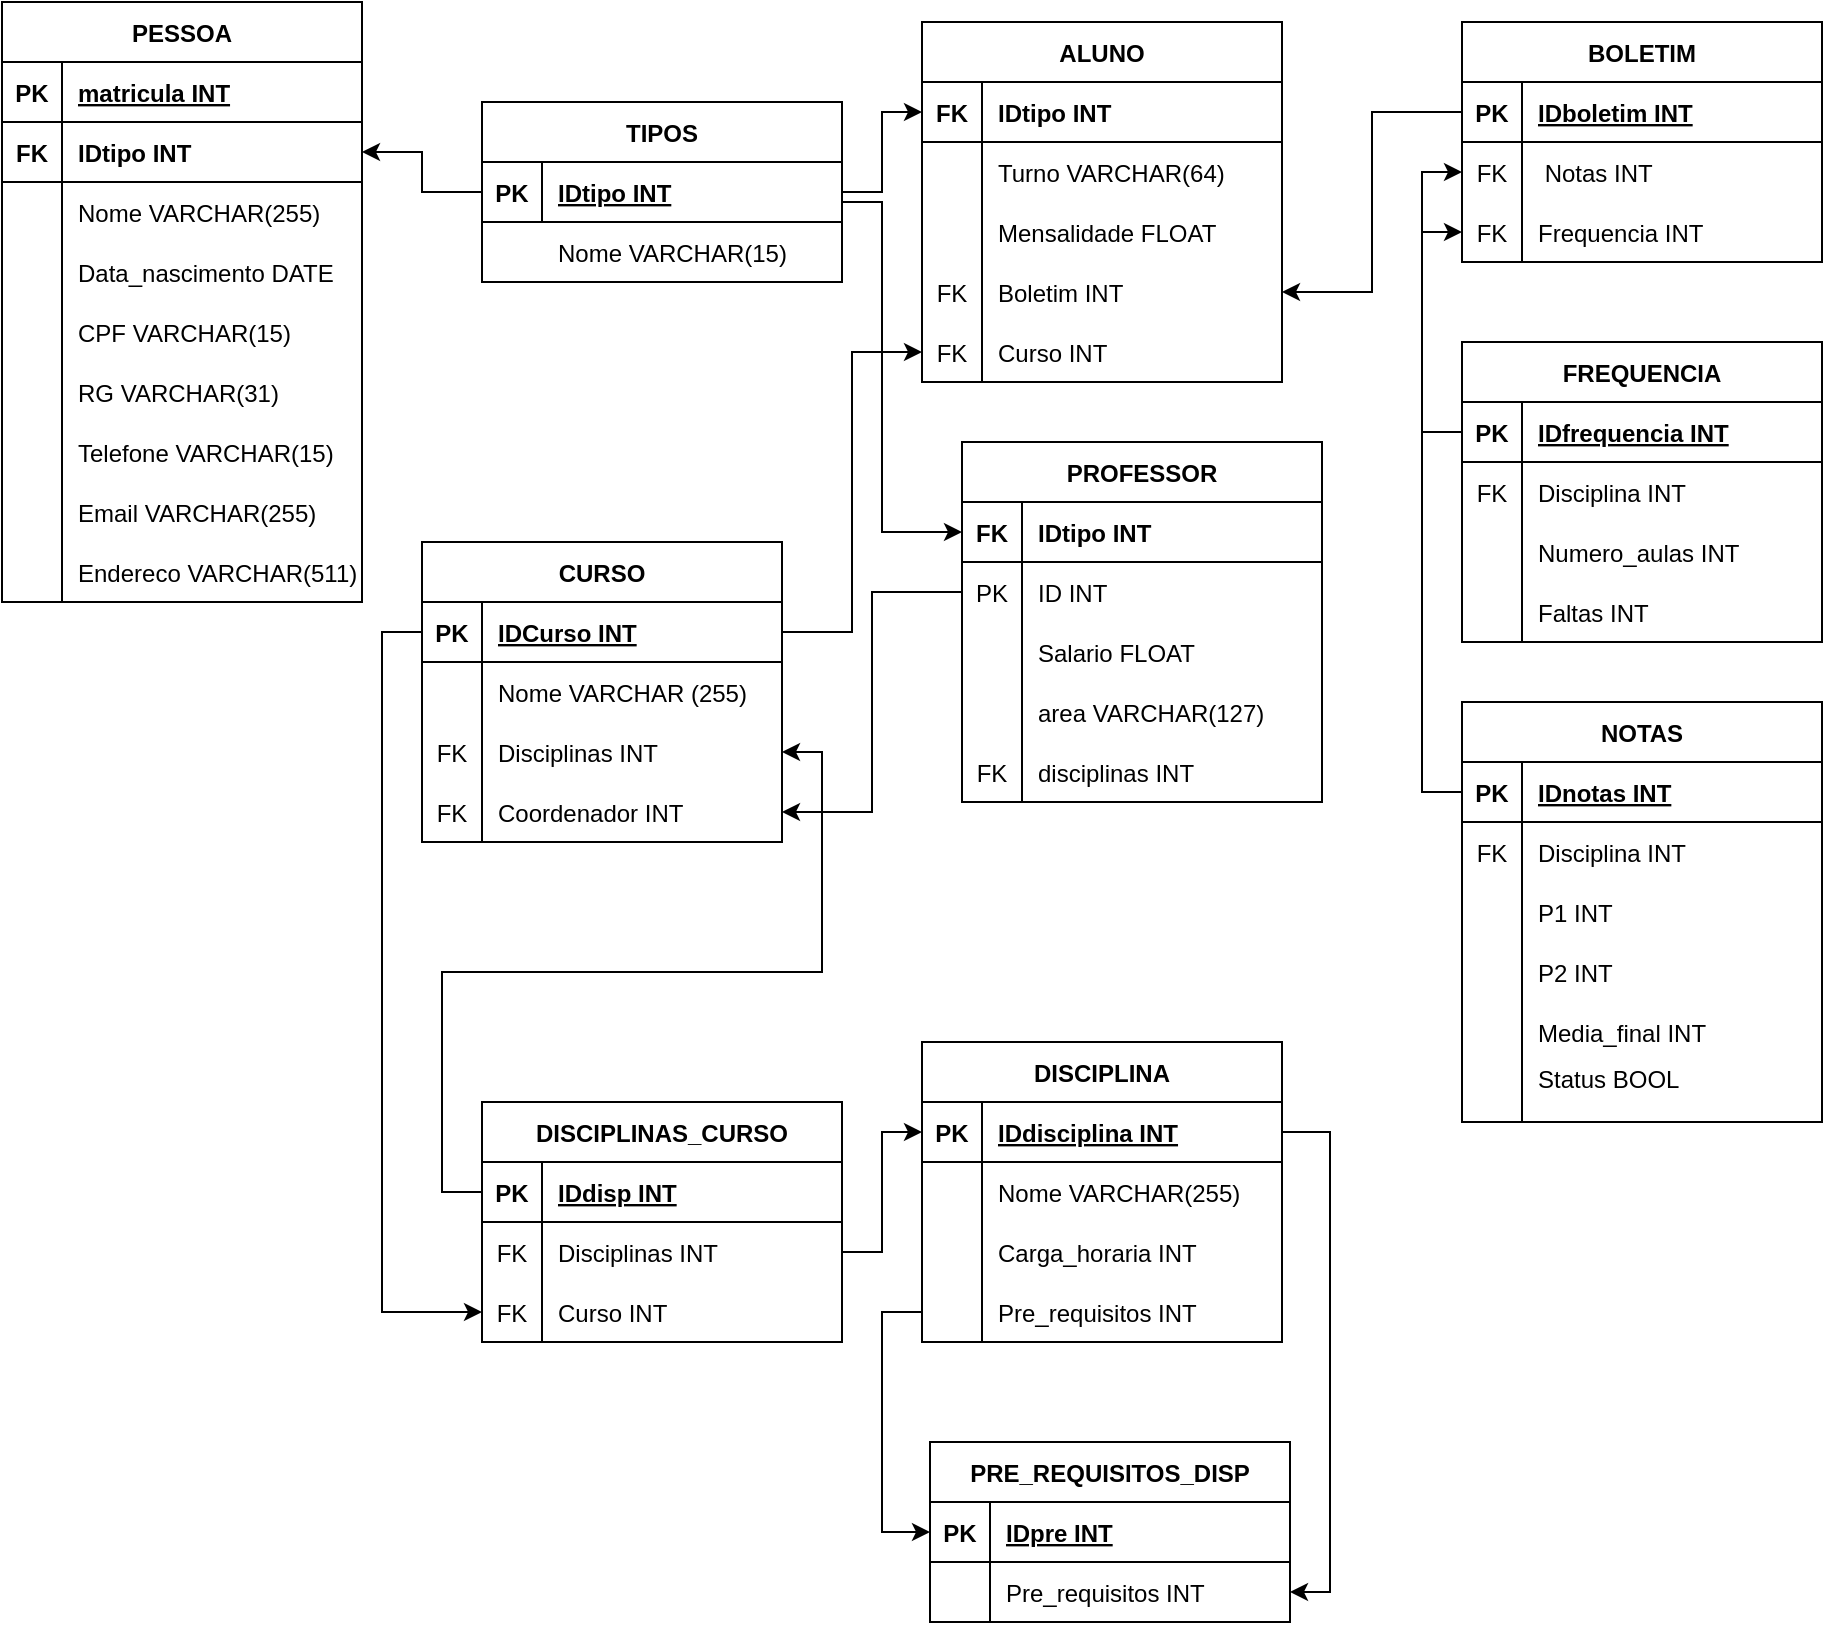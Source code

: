 <mxfile version="20.6.0" type="github">
  <diagram id="mybEqOBmIchwgZUNAugR" name="Página-1">
    <mxGraphModel dx="1535" dy="433" grid="1" gridSize="10" guides="1" tooltips="1" connect="1" arrows="1" fold="1" page="1" pageScale="1" pageWidth="827" pageHeight="1169" math="0" shadow="0">
      <root>
        <mxCell id="0" />
        <mxCell id="1" parent="0" />
        <mxCell id="YtqnZ-8vFM9-7Ct_IjAb-1" value="PESSOA" style="shape=table;startSize=30;container=1;collapsible=1;childLayout=tableLayout;fixedRows=1;rowLines=0;fontStyle=1;align=center;resizeLast=1;" parent="1" vertex="1">
          <mxGeometry x="-50" y="40" width="180" height="300" as="geometry" />
        </mxCell>
        <mxCell id="YtqnZ-8vFM9-7Ct_IjAb-2" value="" style="shape=tableRow;horizontal=0;startSize=0;swimlaneHead=0;swimlaneBody=0;fillColor=none;collapsible=0;dropTarget=0;points=[[0,0.5],[1,0.5]];portConstraint=eastwest;top=0;left=0;right=0;bottom=1;" parent="YtqnZ-8vFM9-7Ct_IjAb-1" vertex="1">
          <mxGeometry y="30" width="180" height="30" as="geometry" />
        </mxCell>
        <mxCell id="YtqnZ-8vFM9-7Ct_IjAb-3" value="PK" style="shape=partialRectangle;connectable=0;fillColor=none;top=0;left=0;bottom=0;right=0;fontStyle=1;overflow=hidden;" parent="YtqnZ-8vFM9-7Ct_IjAb-2" vertex="1">
          <mxGeometry width="30" height="30" as="geometry">
            <mxRectangle width="30" height="30" as="alternateBounds" />
          </mxGeometry>
        </mxCell>
        <mxCell id="YtqnZ-8vFM9-7Ct_IjAb-4" value="matricula INT" style="shape=partialRectangle;connectable=0;fillColor=none;top=0;left=0;bottom=0;right=0;align=left;spacingLeft=6;fontStyle=5;overflow=hidden;" parent="YtqnZ-8vFM9-7Ct_IjAb-2" vertex="1">
          <mxGeometry x="30" width="150" height="30" as="geometry">
            <mxRectangle width="150" height="30" as="alternateBounds" />
          </mxGeometry>
        </mxCell>
        <mxCell id="YtqnZ-8vFM9-7Ct_IjAb-51" value="" style="shape=tableRow;horizontal=0;startSize=0;swimlaneHead=0;swimlaneBody=0;fillColor=none;collapsible=0;dropTarget=0;points=[[0,0.5],[1,0.5]];portConstraint=eastwest;top=0;left=0;right=0;bottom=1;" parent="YtqnZ-8vFM9-7Ct_IjAb-1" vertex="1">
          <mxGeometry y="60" width="180" height="30" as="geometry" />
        </mxCell>
        <mxCell id="YtqnZ-8vFM9-7Ct_IjAb-52" value="FK" style="shape=partialRectangle;connectable=0;fillColor=none;top=0;left=0;bottom=0;right=0;fontStyle=1;overflow=hidden;" parent="YtqnZ-8vFM9-7Ct_IjAb-51" vertex="1">
          <mxGeometry width="30" height="30" as="geometry">
            <mxRectangle width="30" height="30" as="alternateBounds" />
          </mxGeometry>
        </mxCell>
        <mxCell id="YtqnZ-8vFM9-7Ct_IjAb-53" value="IDtipo INT" style="shape=partialRectangle;connectable=0;fillColor=none;top=0;left=0;bottom=0;right=0;align=left;spacingLeft=6;fontStyle=1;overflow=hidden;" parent="YtqnZ-8vFM9-7Ct_IjAb-51" vertex="1">
          <mxGeometry x="30" width="150" height="30" as="geometry">
            <mxRectangle width="150" height="30" as="alternateBounds" />
          </mxGeometry>
        </mxCell>
        <mxCell id="YtqnZ-8vFM9-7Ct_IjAb-5" value="" style="shape=tableRow;horizontal=0;startSize=0;swimlaneHead=0;swimlaneBody=0;fillColor=none;collapsible=0;dropTarget=0;points=[[0,0.5],[1,0.5]];portConstraint=eastwest;top=0;left=0;right=0;bottom=0;" parent="YtqnZ-8vFM9-7Ct_IjAb-1" vertex="1">
          <mxGeometry y="90" width="180" height="30" as="geometry" />
        </mxCell>
        <mxCell id="YtqnZ-8vFM9-7Ct_IjAb-6" value="" style="shape=partialRectangle;connectable=0;fillColor=none;top=0;left=0;bottom=0;right=0;editable=1;overflow=hidden;" parent="YtqnZ-8vFM9-7Ct_IjAb-5" vertex="1">
          <mxGeometry width="30" height="30" as="geometry">
            <mxRectangle width="30" height="30" as="alternateBounds" />
          </mxGeometry>
        </mxCell>
        <mxCell id="YtqnZ-8vFM9-7Ct_IjAb-7" value="Nome VARCHAR(255)" style="shape=partialRectangle;connectable=0;fillColor=none;top=0;left=0;bottom=0;right=0;align=left;spacingLeft=6;overflow=hidden;" parent="YtqnZ-8vFM9-7Ct_IjAb-5" vertex="1">
          <mxGeometry x="30" width="150" height="30" as="geometry">
            <mxRectangle width="150" height="30" as="alternateBounds" />
          </mxGeometry>
        </mxCell>
        <mxCell id="YtqnZ-8vFM9-7Ct_IjAb-8" value="" style="shape=tableRow;horizontal=0;startSize=0;swimlaneHead=0;swimlaneBody=0;fillColor=none;collapsible=0;dropTarget=0;points=[[0,0.5],[1,0.5]];portConstraint=eastwest;top=0;left=0;right=0;bottom=0;" parent="YtqnZ-8vFM9-7Ct_IjAb-1" vertex="1">
          <mxGeometry y="120" width="180" height="30" as="geometry" />
        </mxCell>
        <mxCell id="YtqnZ-8vFM9-7Ct_IjAb-9" value="" style="shape=partialRectangle;connectable=0;fillColor=none;top=0;left=0;bottom=0;right=0;editable=1;overflow=hidden;" parent="YtqnZ-8vFM9-7Ct_IjAb-8" vertex="1">
          <mxGeometry width="30" height="30" as="geometry">
            <mxRectangle width="30" height="30" as="alternateBounds" />
          </mxGeometry>
        </mxCell>
        <mxCell id="YtqnZ-8vFM9-7Ct_IjAb-10" value="Data_nascimento DATE" style="shape=partialRectangle;connectable=0;fillColor=none;top=0;left=0;bottom=0;right=0;align=left;spacingLeft=6;overflow=hidden;" parent="YtqnZ-8vFM9-7Ct_IjAb-8" vertex="1">
          <mxGeometry x="30" width="150" height="30" as="geometry">
            <mxRectangle width="150" height="30" as="alternateBounds" />
          </mxGeometry>
        </mxCell>
        <mxCell id="YtqnZ-8vFM9-7Ct_IjAb-11" value="" style="shape=tableRow;horizontal=0;startSize=0;swimlaneHead=0;swimlaneBody=0;fillColor=none;collapsible=0;dropTarget=0;points=[[0,0.5],[1,0.5]];portConstraint=eastwest;top=0;left=0;right=0;bottom=0;" parent="YtqnZ-8vFM9-7Ct_IjAb-1" vertex="1">
          <mxGeometry y="150" width="180" height="30" as="geometry" />
        </mxCell>
        <mxCell id="YtqnZ-8vFM9-7Ct_IjAb-12" value="" style="shape=partialRectangle;connectable=0;fillColor=none;top=0;left=0;bottom=0;right=0;editable=1;overflow=hidden;" parent="YtqnZ-8vFM9-7Ct_IjAb-11" vertex="1">
          <mxGeometry width="30" height="30" as="geometry">
            <mxRectangle width="30" height="30" as="alternateBounds" />
          </mxGeometry>
        </mxCell>
        <mxCell id="YtqnZ-8vFM9-7Ct_IjAb-13" value="CPF VARCHAR(15)" style="shape=partialRectangle;connectable=0;fillColor=none;top=0;left=0;bottom=0;right=0;align=left;spacingLeft=6;overflow=hidden;" parent="YtqnZ-8vFM9-7Ct_IjAb-11" vertex="1">
          <mxGeometry x="30" width="150" height="30" as="geometry">
            <mxRectangle width="150" height="30" as="alternateBounds" />
          </mxGeometry>
        </mxCell>
        <mxCell id="YtqnZ-8vFM9-7Ct_IjAb-14" value="" style="shape=tableRow;horizontal=0;startSize=0;swimlaneHead=0;swimlaneBody=0;fillColor=none;collapsible=0;dropTarget=0;points=[[0,0.5],[1,0.5]];portConstraint=eastwest;top=0;left=0;right=0;bottom=0;" parent="YtqnZ-8vFM9-7Ct_IjAb-1" vertex="1">
          <mxGeometry y="180" width="180" height="30" as="geometry" />
        </mxCell>
        <mxCell id="YtqnZ-8vFM9-7Ct_IjAb-15" value="" style="shape=partialRectangle;connectable=0;fillColor=none;top=0;left=0;bottom=0;right=0;editable=1;overflow=hidden;" parent="YtqnZ-8vFM9-7Ct_IjAb-14" vertex="1">
          <mxGeometry width="30" height="30" as="geometry">
            <mxRectangle width="30" height="30" as="alternateBounds" />
          </mxGeometry>
        </mxCell>
        <mxCell id="YtqnZ-8vFM9-7Ct_IjAb-16" value="RG VARCHAR(31)" style="shape=partialRectangle;connectable=0;fillColor=none;top=0;left=0;bottom=0;right=0;align=left;spacingLeft=6;overflow=hidden;" parent="YtqnZ-8vFM9-7Ct_IjAb-14" vertex="1">
          <mxGeometry x="30" width="150" height="30" as="geometry">
            <mxRectangle width="150" height="30" as="alternateBounds" />
          </mxGeometry>
        </mxCell>
        <mxCell id="YtqnZ-8vFM9-7Ct_IjAb-17" value="" style="shape=tableRow;horizontal=0;startSize=0;swimlaneHead=0;swimlaneBody=0;fillColor=none;collapsible=0;dropTarget=0;points=[[0,0.5],[1,0.5]];portConstraint=eastwest;top=0;left=0;right=0;bottom=0;" parent="YtqnZ-8vFM9-7Ct_IjAb-1" vertex="1">
          <mxGeometry y="210" width="180" height="30" as="geometry" />
        </mxCell>
        <mxCell id="YtqnZ-8vFM9-7Ct_IjAb-18" value="" style="shape=partialRectangle;connectable=0;fillColor=none;top=0;left=0;bottom=0;right=0;editable=1;overflow=hidden;" parent="YtqnZ-8vFM9-7Ct_IjAb-17" vertex="1">
          <mxGeometry width="30" height="30" as="geometry">
            <mxRectangle width="30" height="30" as="alternateBounds" />
          </mxGeometry>
        </mxCell>
        <mxCell id="YtqnZ-8vFM9-7Ct_IjAb-19" value="Telefone VARCHAR(15)" style="shape=partialRectangle;connectable=0;fillColor=none;top=0;left=0;bottom=0;right=0;align=left;spacingLeft=6;overflow=hidden;" parent="YtqnZ-8vFM9-7Ct_IjAb-17" vertex="1">
          <mxGeometry x="30" width="150" height="30" as="geometry">
            <mxRectangle width="150" height="30" as="alternateBounds" />
          </mxGeometry>
        </mxCell>
        <mxCell id="ptBmaQafb3YnIxaazwM1-128" value="" style="shape=tableRow;horizontal=0;startSize=0;swimlaneHead=0;swimlaneBody=0;fillColor=none;collapsible=0;dropTarget=0;points=[[0,0.5],[1,0.5]];portConstraint=eastwest;top=0;left=0;right=0;bottom=0;" vertex="1" parent="YtqnZ-8vFM9-7Ct_IjAb-1">
          <mxGeometry y="240" width="180" height="30" as="geometry" />
        </mxCell>
        <mxCell id="ptBmaQafb3YnIxaazwM1-129" value="" style="shape=partialRectangle;connectable=0;fillColor=none;top=0;left=0;bottom=0;right=0;editable=1;overflow=hidden;" vertex="1" parent="ptBmaQafb3YnIxaazwM1-128">
          <mxGeometry width="30" height="30" as="geometry">
            <mxRectangle width="30" height="30" as="alternateBounds" />
          </mxGeometry>
        </mxCell>
        <mxCell id="ptBmaQafb3YnIxaazwM1-130" value="Email VARCHAR(255)" style="shape=partialRectangle;connectable=0;fillColor=none;top=0;left=0;bottom=0;right=0;align=left;spacingLeft=6;overflow=hidden;" vertex="1" parent="ptBmaQafb3YnIxaazwM1-128">
          <mxGeometry x="30" width="150" height="30" as="geometry">
            <mxRectangle width="150" height="30" as="alternateBounds" />
          </mxGeometry>
        </mxCell>
        <mxCell id="YtqnZ-8vFM9-7Ct_IjAb-20" value="" style="shape=tableRow;horizontal=0;startSize=0;swimlaneHead=0;swimlaneBody=0;fillColor=none;collapsible=0;dropTarget=0;points=[[0,0.5],[1,0.5]];portConstraint=eastwest;top=0;left=0;right=0;bottom=0;" parent="YtqnZ-8vFM9-7Ct_IjAb-1" vertex="1">
          <mxGeometry y="270" width="180" height="30" as="geometry" />
        </mxCell>
        <mxCell id="YtqnZ-8vFM9-7Ct_IjAb-21" value="" style="shape=partialRectangle;connectable=0;fillColor=none;top=0;left=0;bottom=0;right=0;editable=1;overflow=hidden;" parent="YtqnZ-8vFM9-7Ct_IjAb-20" vertex="1">
          <mxGeometry width="30" height="30" as="geometry">
            <mxRectangle width="30" height="30" as="alternateBounds" />
          </mxGeometry>
        </mxCell>
        <mxCell id="YtqnZ-8vFM9-7Ct_IjAb-22" value="Endereco VARCHAR(511)" style="shape=partialRectangle;connectable=0;fillColor=none;top=0;left=0;bottom=0;right=0;align=left;spacingLeft=6;overflow=hidden;" parent="YtqnZ-8vFM9-7Ct_IjAb-20" vertex="1">
          <mxGeometry x="30" width="150" height="30" as="geometry">
            <mxRectangle width="150" height="30" as="alternateBounds" />
          </mxGeometry>
        </mxCell>
        <mxCell id="YtqnZ-8vFM9-7Ct_IjAb-38" value="ALUNO" style="shape=table;startSize=30;container=1;collapsible=1;childLayout=tableLayout;fixedRows=1;rowLines=0;fontStyle=1;align=center;resizeLast=1;" parent="1" vertex="1">
          <mxGeometry x="410" y="50" width="180" height="180" as="geometry" />
        </mxCell>
        <mxCell id="YtqnZ-8vFM9-7Ct_IjAb-39" value="" style="shape=tableRow;horizontal=0;startSize=0;swimlaneHead=0;swimlaneBody=0;fillColor=none;collapsible=0;dropTarget=0;points=[[0,0.5],[1,0.5]];portConstraint=eastwest;top=0;left=0;right=0;bottom=1;" parent="YtqnZ-8vFM9-7Ct_IjAb-38" vertex="1">
          <mxGeometry y="30" width="180" height="30" as="geometry" />
        </mxCell>
        <mxCell id="YtqnZ-8vFM9-7Ct_IjAb-40" value="FK" style="shape=partialRectangle;connectable=0;fillColor=none;top=0;left=0;bottom=0;right=0;fontStyle=1;overflow=hidden;" parent="YtqnZ-8vFM9-7Ct_IjAb-39" vertex="1">
          <mxGeometry width="30" height="30" as="geometry">
            <mxRectangle width="30" height="30" as="alternateBounds" />
          </mxGeometry>
        </mxCell>
        <mxCell id="YtqnZ-8vFM9-7Ct_IjAb-41" value="IDtipo INT" style="shape=partialRectangle;connectable=0;fillColor=none;top=0;left=0;bottom=0;right=0;align=left;spacingLeft=6;fontStyle=1;overflow=hidden;" parent="YtqnZ-8vFM9-7Ct_IjAb-39" vertex="1">
          <mxGeometry x="30" width="150" height="30" as="geometry">
            <mxRectangle width="150" height="30" as="alternateBounds" />
          </mxGeometry>
        </mxCell>
        <mxCell id="YtqnZ-8vFM9-7Ct_IjAb-42" value="" style="shape=tableRow;horizontal=0;startSize=0;swimlaneHead=0;swimlaneBody=0;fillColor=none;collapsible=0;dropTarget=0;points=[[0,0.5],[1,0.5]];portConstraint=eastwest;top=0;left=0;right=0;bottom=0;" parent="YtqnZ-8vFM9-7Ct_IjAb-38" vertex="1">
          <mxGeometry y="60" width="180" height="30" as="geometry" />
        </mxCell>
        <mxCell id="YtqnZ-8vFM9-7Ct_IjAb-43" value="" style="shape=partialRectangle;connectable=0;fillColor=none;top=0;left=0;bottom=0;right=0;editable=1;overflow=hidden;" parent="YtqnZ-8vFM9-7Ct_IjAb-42" vertex="1">
          <mxGeometry width="30" height="30" as="geometry">
            <mxRectangle width="30" height="30" as="alternateBounds" />
          </mxGeometry>
        </mxCell>
        <mxCell id="YtqnZ-8vFM9-7Ct_IjAb-44" value="Turno VARCHAR(64)" style="shape=partialRectangle;connectable=0;fillColor=none;top=0;left=0;bottom=0;right=0;align=left;spacingLeft=6;overflow=hidden;" parent="YtqnZ-8vFM9-7Ct_IjAb-42" vertex="1">
          <mxGeometry x="30" width="150" height="30" as="geometry">
            <mxRectangle width="150" height="30" as="alternateBounds" />
          </mxGeometry>
        </mxCell>
        <mxCell id="YtqnZ-8vFM9-7Ct_IjAb-45" value="" style="shape=tableRow;horizontal=0;startSize=0;swimlaneHead=0;swimlaneBody=0;fillColor=none;collapsible=0;dropTarget=0;points=[[0,0.5],[1,0.5]];portConstraint=eastwest;top=0;left=0;right=0;bottom=0;" parent="YtqnZ-8vFM9-7Ct_IjAb-38" vertex="1">
          <mxGeometry y="90" width="180" height="30" as="geometry" />
        </mxCell>
        <mxCell id="YtqnZ-8vFM9-7Ct_IjAb-46" value="" style="shape=partialRectangle;connectable=0;fillColor=none;top=0;left=0;bottom=0;right=0;editable=1;overflow=hidden;" parent="YtqnZ-8vFM9-7Ct_IjAb-45" vertex="1">
          <mxGeometry width="30" height="30" as="geometry">
            <mxRectangle width="30" height="30" as="alternateBounds" />
          </mxGeometry>
        </mxCell>
        <mxCell id="YtqnZ-8vFM9-7Ct_IjAb-47" value="Mensalidade FLOAT" style="shape=partialRectangle;connectable=0;fillColor=none;top=0;left=0;bottom=0;right=0;align=left;spacingLeft=6;overflow=hidden;" parent="YtqnZ-8vFM9-7Ct_IjAb-45" vertex="1">
          <mxGeometry x="30" width="150" height="30" as="geometry">
            <mxRectangle width="150" height="30" as="alternateBounds" />
          </mxGeometry>
        </mxCell>
        <mxCell id="YtqnZ-8vFM9-7Ct_IjAb-64" value="" style="shape=tableRow;horizontal=0;startSize=0;swimlaneHead=0;swimlaneBody=0;fillColor=none;collapsible=0;dropTarget=0;points=[[0,0.5],[1,0.5]];portConstraint=eastwest;top=0;left=0;right=0;bottom=0;" parent="YtqnZ-8vFM9-7Ct_IjAb-38" vertex="1">
          <mxGeometry y="120" width="180" height="30" as="geometry" />
        </mxCell>
        <mxCell id="YtqnZ-8vFM9-7Ct_IjAb-65" value="FK" style="shape=partialRectangle;connectable=0;fillColor=none;top=0;left=0;bottom=0;right=0;editable=1;overflow=hidden;" parent="YtqnZ-8vFM9-7Ct_IjAb-64" vertex="1">
          <mxGeometry width="30" height="30" as="geometry">
            <mxRectangle width="30" height="30" as="alternateBounds" />
          </mxGeometry>
        </mxCell>
        <mxCell id="YtqnZ-8vFM9-7Ct_IjAb-66" value="Boletim INT" style="shape=partialRectangle;connectable=0;fillColor=none;top=0;left=0;bottom=0;right=0;align=left;spacingLeft=6;overflow=hidden;" parent="YtqnZ-8vFM9-7Ct_IjAb-64" vertex="1">
          <mxGeometry x="30" width="150" height="30" as="geometry">
            <mxRectangle width="150" height="30" as="alternateBounds" />
          </mxGeometry>
        </mxCell>
        <mxCell id="ptBmaQafb3YnIxaazwM1-57" value="" style="shape=tableRow;horizontal=0;startSize=0;swimlaneHead=0;swimlaneBody=0;fillColor=none;collapsible=0;dropTarget=0;points=[[0,0.5],[1,0.5]];portConstraint=eastwest;top=0;left=0;right=0;bottom=0;" vertex="1" parent="YtqnZ-8vFM9-7Ct_IjAb-38">
          <mxGeometry y="150" width="180" height="30" as="geometry" />
        </mxCell>
        <mxCell id="ptBmaQafb3YnIxaazwM1-58" value="FK" style="shape=partialRectangle;connectable=0;fillColor=none;top=0;left=0;bottom=0;right=0;editable=1;overflow=hidden;" vertex="1" parent="ptBmaQafb3YnIxaazwM1-57">
          <mxGeometry width="30" height="30" as="geometry">
            <mxRectangle width="30" height="30" as="alternateBounds" />
          </mxGeometry>
        </mxCell>
        <mxCell id="ptBmaQafb3YnIxaazwM1-59" value="Curso INT" style="shape=partialRectangle;connectable=0;fillColor=none;top=0;left=0;bottom=0;right=0;align=left;spacingLeft=6;overflow=hidden;" vertex="1" parent="ptBmaQafb3YnIxaazwM1-57">
          <mxGeometry x="30" width="150" height="30" as="geometry">
            <mxRectangle width="150" height="30" as="alternateBounds" />
          </mxGeometry>
        </mxCell>
        <mxCell id="YtqnZ-8vFM9-7Ct_IjAb-54" value="PROFESSOR" style="shape=table;startSize=30;container=1;collapsible=1;childLayout=tableLayout;fixedRows=1;rowLines=0;fontStyle=1;align=center;resizeLast=1;" parent="1" vertex="1">
          <mxGeometry x="430" y="260" width="180" height="180" as="geometry" />
        </mxCell>
        <mxCell id="YtqnZ-8vFM9-7Ct_IjAb-55" value="" style="shape=tableRow;horizontal=0;startSize=0;swimlaneHead=0;swimlaneBody=0;fillColor=none;collapsible=0;dropTarget=0;points=[[0,0.5],[1,0.5]];portConstraint=eastwest;top=0;left=0;right=0;bottom=1;" parent="YtqnZ-8vFM9-7Ct_IjAb-54" vertex="1">
          <mxGeometry y="30" width="180" height="30" as="geometry" />
        </mxCell>
        <mxCell id="YtqnZ-8vFM9-7Ct_IjAb-56" value="FK" style="shape=partialRectangle;connectable=0;fillColor=none;top=0;left=0;bottom=0;right=0;fontStyle=1;overflow=hidden;" parent="YtqnZ-8vFM9-7Ct_IjAb-55" vertex="1">
          <mxGeometry width="30" height="30" as="geometry">
            <mxRectangle width="30" height="30" as="alternateBounds" />
          </mxGeometry>
        </mxCell>
        <mxCell id="YtqnZ-8vFM9-7Ct_IjAb-57" value="IDtipo INT" style="shape=partialRectangle;connectable=0;fillColor=none;top=0;left=0;bottom=0;right=0;align=left;spacingLeft=6;fontStyle=1;overflow=hidden;" parent="YtqnZ-8vFM9-7Ct_IjAb-55" vertex="1">
          <mxGeometry x="30" width="150" height="30" as="geometry">
            <mxRectangle width="150" height="30" as="alternateBounds" />
          </mxGeometry>
        </mxCell>
        <mxCell id="YtqnZ-8vFM9-7Ct_IjAb-58" value="" style="shape=tableRow;horizontal=0;startSize=0;swimlaneHead=0;swimlaneBody=0;fillColor=none;collapsible=0;dropTarget=0;points=[[0,0.5],[1,0.5]];portConstraint=eastwest;top=0;left=0;right=0;bottom=0;" parent="YtqnZ-8vFM9-7Ct_IjAb-54" vertex="1">
          <mxGeometry y="60" width="180" height="30" as="geometry" />
        </mxCell>
        <mxCell id="YtqnZ-8vFM9-7Ct_IjAb-59" value="PK" style="shape=partialRectangle;connectable=0;fillColor=none;top=0;left=0;bottom=0;right=0;editable=1;overflow=hidden;" parent="YtqnZ-8vFM9-7Ct_IjAb-58" vertex="1">
          <mxGeometry width="30" height="30" as="geometry">
            <mxRectangle width="30" height="30" as="alternateBounds" />
          </mxGeometry>
        </mxCell>
        <mxCell id="YtqnZ-8vFM9-7Ct_IjAb-60" value="ID INT" style="shape=partialRectangle;connectable=0;fillColor=none;top=0;left=0;bottom=0;right=0;align=left;spacingLeft=6;overflow=hidden;" parent="YtqnZ-8vFM9-7Ct_IjAb-58" vertex="1">
          <mxGeometry x="30" width="150" height="30" as="geometry">
            <mxRectangle width="150" height="30" as="alternateBounds" />
          </mxGeometry>
        </mxCell>
        <mxCell id="YtqnZ-8vFM9-7Ct_IjAb-61" value="" style="shape=tableRow;horizontal=0;startSize=0;swimlaneHead=0;swimlaneBody=0;fillColor=none;collapsible=0;dropTarget=0;points=[[0,0.5],[1,0.5]];portConstraint=eastwest;top=0;left=0;right=0;bottom=0;" parent="YtqnZ-8vFM9-7Ct_IjAb-54" vertex="1">
          <mxGeometry y="90" width="180" height="30" as="geometry" />
        </mxCell>
        <mxCell id="YtqnZ-8vFM9-7Ct_IjAb-62" value="" style="shape=partialRectangle;connectable=0;fillColor=none;top=0;left=0;bottom=0;right=0;editable=1;overflow=hidden;" parent="YtqnZ-8vFM9-7Ct_IjAb-61" vertex="1">
          <mxGeometry width="30" height="30" as="geometry">
            <mxRectangle width="30" height="30" as="alternateBounds" />
          </mxGeometry>
        </mxCell>
        <mxCell id="YtqnZ-8vFM9-7Ct_IjAb-63" value="Salario FLOAT" style="shape=partialRectangle;connectable=0;fillColor=none;top=0;left=0;bottom=0;right=0;align=left;spacingLeft=6;overflow=hidden;" parent="YtqnZ-8vFM9-7Ct_IjAb-61" vertex="1">
          <mxGeometry x="30" width="150" height="30" as="geometry">
            <mxRectangle width="150" height="30" as="alternateBounds" />
          </mxGeometry>
        </mxCell>
        <mxCell id="ptBmaQafb3YnIxaazwM1-1" value="" style="shape=tableRow;horizontal=0;startSize=0;swimlaneHead=0;swimlaneBody=0;fillColor=none;collapsible=0;dropTarget=0;points=[[0,0.5],[1,0.5]];portConstraint=eastwest;top=0;left=0;right=0;bottom=0;" vertex="1" parent="YtqnZ-8vFM9-7Ct_IjAb-54">
          <mxGeometry y="120" width="180" height="30" as="geometry" />
        </mxCell>
        <mxCell id="ptBmaQafb3YnIxaazwM1-2" value="" style="shape=partialRectangle;connectable=0;fillColor=none;top=0;left=0;bottom=0;right=0;editable=1;overflow=hidden;" vertex="1" parent="ptBmaQafb3YnIxaazwM1-1">
          <mxGeometry width="30" height="30" as="geometry">
            <mxRectangle width="30" height="30" as="alternateBounds" />
          </mxGeometry>
        </mxCell>
        <mxCell id="ptBmaQafb3YnIxaazwM1-3" value="area VARCHAR(127)" style="shape=partialRectangle;connectable=0;fillColor=none;top=0;left=0;bottom=0;right=0;align=left;spacingLeft=6;overflow=hidden;" vertex="1" parent="ptBmaQafb3YnIxaazwM1-1">
          <mxGeometry x="30" width="150" height="30" as="geometry">
            <mxRectangle width="150" height="30" as="alternateBounds" />
          </mxGeometry>
        </mxCell>
        <mxCell id="ptBmaQafb3YnIxaazwM1-4" value="" style="shape=tableRow;horizontal=0;startSize=0;swimlaneHead=0;swimlaneBody=0;fillColor=none;collapsible=0;dropTarget=0;points=[[0,0.5],[1,0.5]];portConstraint=eastwest;top=0;left=0;right=0;bottom=0;" vertex="1" parent="YtqnZ-8vFM9-7Ct_IjAb-54">
          <mxGeometry y="150" width="180" height="30" as="geometry" />
        </mxCell>
        <mxCell id="ptBmaQafb3YnIxaazwM1-5" value="FK" style="shape=partialRectangle;connectable=0;fillColor=none;top=0;left=0;bottom=0;right=0;editable=1;overflow=hidden;" vertex="1" parent="ptBmaQafb3YnIxaazwM1-4">
          <mxGeometry width="30" height="30" as="geometry">
            <mxRectangle width="30" height="30" as="alternateBounds" />
          </mxGeometry>
        </mxCell>
        <mxCell id="ptBmaQafb3YnIxaazwM1-6" value="disciplinas INT" style="shape=partialRectangle;connectable=0;fillColor=none;top=0;left=0;bottom=0;right=0;align=left;spacingLeft=6;overflow=hidden;" vertex="1" parent="ptBmaQafb3YnIxaazwM1-4">
          <mxGeometry x="30" width="150" height="30" as="geometry">
            <mxRectangle width="150" height="30" as="alternateBounds" />
          </mxGeometry>
        </mxCell>
        <mxCell id="ptBmaQafb3YnIxaazwM1-20" style="edgeStyle=orthogonalEdgeStyle;rounded=0;orthogonalLoop=1;jettySize=auto;html=1;entryX=1;entryY=0.5;entryDx=0;entryDy=0;exitX=0;exitY=0.5;exitDx=0;exitDy=0;" edge="1" parent="1" source="ptBmaQafb3YnIxaazwM1-8" target="YtqnZ-8vFM9-7Ct_IjAb-64">
          <mxGeometry relative="1" as="geometry" />
        </mxCell>
        <mxCell id="ptBmaQafb3YnIxaazwM1-7" value="BOLETIM" style="shape=table;startSize=30;container=1;collapsible=1;childLayout=tableLayout;fixedRows=1;rowLines=0;fontStyle=1;align=center;resizeLast=1;" vertex="1" parent="1">
          <mxGeometry x="680" y="50" width="180" height="120" as="geometry" />
        </mxCell>
        <mxCell id="ptBmaQafb3YnIxaazwM1-8" value="" style="shape=tableRow;horizontal=0;startSize=0;swimlaneHead=0;swimlaneBody=0;fillColor=none;collapsible=0;dropTarget=0;points=[[0,0.5],[1,0.5]];portConstraint=eastwest;top=0;left=0;right=0;bottom=1;" vertex="1" parent="ptBmaQafb3YnIxaazwM1-7">
          <mxGeometry y="30" width="180" height="30" as="geometry" />
        </mxCell>
        <mxCell id="ptBmaQafb3YnIxaazwM1-9" value="PK" style="shape=partialRectangle;connectable=0;fillColor=none;top=0;left=0;bottom=0;right=0;fontStyle=1;overflow=hidden;" vertex="1" parent="ptBmaQafb3YnIxaazwM1-8">
          <mxGeometry width="30" height="30" as="geometry">
            <mxRectangle width="30" height="30" as="alternateBounds" />
          </mxGeometry>
        </mxCell>
        <mxCell id="ptBmaQafb3YnIxaazwM1-10" value="IDboletim INT" style="shape=partialRectangle;connectable=0;fillColor=none;top=0;left=0;bottom=0;right=0;align=left;spacingLeft=6;fontStyle=5;overflow=hidden;" vertex="1" parent="ptBmaQafb3YnIxaazwM1-8">
          <mxGeometry x="30" width="150" height="30" as="geometry">
            <mxRectangle width="150" height="30" as="alternateBounds" />
          </mxGeometry>
        </mxCell>
        <mxCell id="ptBmaQafb3YnIxaazwM1-11" value="" style="shape=tableRow;horizontal=0;startSize=0;swimlaneHead=0;swimlaneBody=0;fillColor=none;collapsible=0;dropTarget=0;points=[[0,0.5],[1,0.5]];portConstraint=eastwest;top=0;left=0;right=0;bottom=0;" vertex="1" parent="ptBmaQafb3YnIxaazwM1-7">
          <mxGeometry y="60" width="180" height="30" as="geometry" />
        </mxCell>
        <mxCell id="ptBmaQafb3YnIxaazwM1-12" value="FK" style="shape=partialRectangle;connectable=0;fillColor=none;top=0;left=0;bottom=0;right=0;editable=1;overflow=hidden;" vertex="1" parent="ptBmaQafb3YnIxaazwM1-11">
          <mxGeometry width="30" height="30" as="geometry">
            <mxRectangle width="30" height="30" as="alternateBounds" />
          </mxGeometry>
        </mxCell>
        <mxCell id="ptBmaQafb3YnIxaazwM1-13" value=" Notas INT" style="shape=partialRectangle;connectable=0;fillColor=none;top=0;left=0;bottom=0;right=0;align=left;spacingLeft=6;overflow=hidden;" vertex="1" parent="ptBmaQafb3YnIxaazwM1-11">
          <mxGeometry x="30" width="150" height="30" as="geometry">
            <mxRectangle width="150" height="30" as="alternateBounds" />
          </mxGeometry>
        </mxCell>
        <mxCell id="ptBmaQafb3YnIxaazwM1-14" value="" style="shape=tableRow;horizontal=0;startSize=0;swimlaneHead=0;swimlaneBody=0;fillColor=none;collapsible=0;dropTarget=0;points=[[0,0.5],[1,0.5]];portConstraint=eastwest;top=0;left=0;right=0;bottom=0;" vertex="1" parent="ptBmaQafb3YnIxaazwM1-7">
          <mxGeometry y="90" width="180" height="30" as="geometry" />
        </mxCell>
        <mxCell id="ptBmaQafb3YnIxaazwM1-15" value="FK" style="shape=partialRectangle;connectable=0;fillColor=none;top=0;left=0;bottom=0;right=0;editable=1;overflow=hidden;" vertex="1" parent="ptBmaQafb3YnIxaazwM1-14">
          <mxGeometry width="30" height="30" as="geometry">
            <mxRectangle width="30" height="30" as="alternateBounds" />
          </mxGeometry>
        </mxCell>
        <mxCell id="ptBmaQafb3YnIxaazwM1-16" value="Frequencia INT" style="shape=partialRectangle;connectable=0;fillColor=none;top=0;left=0;bottom=0;right=0;align=left;spacingLeft=6;overflow=hidden;" vertex="1" parent="ptBmaQafb3YnIxaazwM1-14">
          <mxGeometry x="30" width="150" height="30" as="geometry">
            <mxRectangle width="150" height="30" as="alternateBounds" />
          </mxGeometry>
        </mxCell>
        <mxCell id="ptBmaQafb3YnIxaazwM1-21" value="FREQUENCIA" style="shape=table;startSize=30;container=1;collapsible=1;childLayout=tableLayout;fixedRows=1;rowLines=0;fontStyle=1;align=center;resizeLast=1;" vertex="1" parent="1">
          <mxGeometry x="680" y="210" width="180" height="150" as="geometry" />
        </mxCell>
        <mxCell id="ptBmaQafb3YnIxaazwM1-22" value="" style="shape=tableRow;horizontal=0;startSize=0;swimlaneHead=0;swimlaneBody=0;fillColor=none;collapsible=0;dropTarget=0;points=[[0,0.5],[1,0.5]];portConstraint=eastwest;top=0;left=0;right=0;bottom=1;" vertex="1" parent="ptBmaQafb3YnIxaazwM1-21">
          <mxGeometry y="30" width="180" height="30" as="geometry" />
        </mxCell>
        <mxCell id="ptBmaQafb3YnIxaazwM1-23" value="PK" style="shape=partialRectangle;connectable=0;fillColor=none;top=0;left=0;bottom=0;right=0;fontStyle=1;overflow=hidden;" vertex="1" parent="ptBmaQafb3YnIxaazwM1-22">
          <mxGeometry width="30" height="30" as="geometry">
            <mxRectangle width="30" height="30" as="alternateBounds" />
          </mxGeometry>
        </mxCell>
        <mxCell id="ptBmaQafb3YnIxaazwM1-24" value="IDfrequencia INT" style="shape=partialRectangle;connectable=0;fillColor=none;top=0;left=0;bottom=0;right=0;align=left;spacingLeft=6;fontStyle=5;overflow=hidden;" vertex="1" parent="ptBmaQafb3YnIxaazwM1-22">
          <mxGeometry x="30" width="150" height="30" as="geometry">
            <mxRectangle width="150" height="30" as="alternateBounds" />
          </mxGeometry>
        </mxCell>
        <mxCell id="ptBmaQafb3YnIxaazwM1-25" value="" style="shape=tableRow;horizontal=0;startSize=0;swimlaneHead=0;swimlaneBody=0;fillColor=none;collapsible=0;dropTarget=0;points=[[0,0.5],[1,0.5]];portConstraint=eastwest;top=0;left=0;right=0;bottom=0;" vertex="1" parent="ptBmaQafb3YnIxaazwM1-21">
          <mxGeometry y="60" width="180" height="30" as="geometry" />
        </mxCell>
        <mxCell id="ptBmaQafb3YnIxaazwM1-26" value="FK" style="shape=partialRectangle;connectable=0;fillColor=none;top=0;left=0;bottom=0;right=0;editable=1;overflow=hidden;" vertex="1" parent="ptBmaQafb3YnIxaazwM1-25">
          <mxGeometry width="30" height="30" as="geometry">
            <mxRectangle width="30" height="30" as="alternateBounds" />
          </mxGeometry>
        </mxCell>
        <mxCell id="ptBmaQafb3YnIxaazwM1-27" value="Disciplina INT" style="shape=partialRectangle;connectable=0;fillColor=none;top=0;left=0;bottom=0;right=0;align=left;spacingLeft=6;overflow=hidden;" vertex="1" parent="ptBmaQafb3YnIxaazwM1-25">
          <mxGeometry x="30" width="150" height="30" as="geometry">
            <mxRectangle width="150" height="30" as="alternateBounds" />
          </mxGeometry>
        </mxCell>
        <mxCell id="ptBmaQafb3YnIxaazwM1-28" value="" style="shape=tableRow;horizontal=0;startSize=0;swimlaneHead=0;swimlaneBody=0;fillColor=none;collapsible=0;dropTarget=0;points=[[0,0.5],[1,0.5]];portConstraint=eastwest;top=0;left=0;right=0;bottom=0;" vertex="1" parent="ptBmaQafb3YnIxaazwM1-21">
          <mxGeometry y="90" width="180" height="30" as="geometry" />
        </mxCell>
        <mxCell id="ptBmaQafb3YnIxaazwM1-29" value="" style="shape=partialRectangle;connectable=0;fillColor=none;top=0;left=0;bottom=0;right=0;editable=1;overflow=hidden;" vertex="1" parent="ptBmaQafb3YnIxaazwM1-28">
          <mxGeometry width="30" height="30" as="geometry">
            <mxRectangle width="30" height="30" as="alternateBounds" />
          </mxGeometry>
        </mxCell>
        <mxCell id="ptBmaQafb3YnIxaazwM1-30" value="Numero_aulas INT" style="shape=partialRectangle;connectable=0;fillColor=none;top=0;left=0;bottom=0;right=0;align=left;spacingLeft=6;overflow=hidden;" vertex="1" parent="ptBmaQafb3YnIxaazwM1-28">
          <mxGeometry x="30" width="150" height="30" as="geometry">
            <mxRectangle width="150" height="30" as="alternateBounds" />
          </mxGeometry>
        </mxCell>
        <mxCell id="ptBmaQafb3YnIxaazwM1-31" value="" style="shape=tableRow;horizontal=0;startSize=0;swimlaneHead=0;swimlaneBody=0;fillColor=none;collapsible=0;dropTarget=0;points=[[0,0.5],[1,0.5]];portConstraint=eastwest;top=0;left=0;right=0;bottom=0;" vertex="1" parent="ptBmaQafb3YnIxaazwM1-21">
          <mxGeometry y="120" width="180" height="30" as="geometry" />
        </mxCell>
        <mxCell id="ptBmaQafb3YnIxaazwM1-32" value="" style="shape=partialRectangle;connectable=0;fillColor=none;top=0;left=0;bottom=0;right=0;editable=1;overflow=hidden;" vertex="1" parent="ptBmaQafb3YnIxaazwM1-31">
          <mxGeometry width="30" height="30" as="geometry">
            <mxRectangle width="30" height="30" as="alternateBounds" />
          </mxGeometry>
        </mxCell>
        <mxCell id="ptBmaQafb3YnIxaazwM1-33" value="Faltas INT" style="shape=partialRectangle;connectable=0;fillColor=none;top=0;left=0;bottom=0;right=0;align=left;spacingLeft=6;overflow=hidden;" vertex="1" parent="ptBmaQafb3YnIxaazwM1-31">
          <mxGeometry x="30" width="150" height="30" as="geometry">
            <mxRectangle width="150" height="30" as="alternateBounds" />
          </mxGeometry>
        </mxCell>
        <mxCell id="ptBmaQafb3YnIxaazwM1-34" style="edgeStyle=orthogonalEdgeStyle;rounded=0;orthogonalLoop=1;jettySize=auto;html=1;entryX=0;entryY=0.5;entryDx=0;entryDy=0;startArrow=classic;startFill=1;endArrow=none;endFill=0;" edge="1" parent="1" source="ptBmaQafb3YnIxaazwM1-14" target="ptBmaQafb3YnIxaazwM1-22">
          <mxGeometry relative="1" as="geometry" />
        </mxCell>
        <mxCell id="ptBmaQafb3YnIxaazwM1-35" value="NOTAS" style="shape=table;startSize=30;container=1;collapsible=1;childLayout=tableLayout;fixedRows=1;rowLines=0;fontStyle=1;align=center;resizeLast=1;" vertex="1" parent="1">
          <mxGeometry x="680" y="390" width="180" height="210" as="geometry" />
        </mxCell>
        <mxCell id="ptBmaQafb3YnIxaazwM1-36" value="" style="shape=tableRow;horizontal=0;startSize=0;swimlaneHead=0;swimlaneBody=0;fillColor=none;collapsible=0;dropTarget=0;points=[[0,0.5],[1,0.5]];portConstraint=eastwest;top=0;left=0;right=0;bottom=1;" vertex="1" parent="ptBmaQafb3YnIxaazwM1-35">
          <mxGeometry y="30" width="180" height="30" as="geometry" />
        </mxCell>
        <mxCell id="ptBmaQafb3YnIxaazwM1-37" value="PK" style="shape=partialRectangle;connectable=0;fillColor=none;top=0;left=0;bottom=0;right=0;fontStyle=1;overflow=hidden;" vertex="1" parent="ptBmaQafb3YnIxaazwM1-36">
          <mxGeometry width="30" height="30" as="geometry">
            <mxRectangle width="30" height="30" as="alternateBounds" />
          </mxGeometry>
        </mxCell>
        <mxCell id="ptBmaQafb3YnIxaazwM1-38" value="IDnotas INT" style="shape=partialRectangle;connectable=0;fillColor=none;top=0;left=0;bottom=0;right=0;align=left;spacingLeft=6;fontStyle=5;overflow=hidden;" vertex="1" parent="ptBmaQafb3YnIxaazwM1-36">
          <mxGeometry x="30" width="150" height="30" as="geometry">
            <mxRectangle width="150" height="30" as="alternateBounds" />
          </mxGeometry>
        </mxCell>
        <mxCell id="ptBmaQafb3YnIxaazwM1-39" value="" style="shape=tableRow;horizontal=0;startSize=0;swimlaneHead=0;swimlaneBody=0;fillColor=none;collapsible=0;dropTarget=0;points=[[0,0.5],[1,0.5]];portConstraint=eastwest;top=0;left=0;right=0;bottom=0;" vertex="1" parent="ptBmaQafb3YnIxaazwM1-35">
          <mxGeometry y="60" width="180" height="30" as="geometry" />
        </mxCell>
        <mxCell id="ptBmaQafb3YnIxaazwM1-40" value="FK" style="shape=partialRectangle;connectable=0;fillColor=none;top=0;left=0;bottom=0;right=0;editable=1;overflow=hidden;" vertex="1" parent="ptBmaQafb3YnIxaazwM1-39">
          <mxGeometry width="30" height="30" as="geometry">
            <mxRectangle width="30" height="30" as="alternateBounds" />
          </mxGeometry>
        </mxCell>
        <mxCell id="ptBmaQafb3YnIxaazwM1-41" value="Disciplina INT" style="shape=partialRectangle;connectable=0;fillColor=none;top=0;left=0;bottom=0;right=0;align=left;spacingLeft=6;overflow=hidden;" vertex="1" parent="ptBmaQafb3YnIxaazwM1-39">
          <mxGeometry x="30" width="150" height="30" as="geometry">
            <mxRectangle width="150" height="30" as="alternateBounds" />
          </mxGeometry>
        </mxCell>
        <mxCell id="ptBmaQafb3YnIxaazwM1-42" value="" style="shape=tableRow;horizontal=0;startSize=0;swimlaneHead=0;swimlaneBody=0;fillColor=none;collapsible=0;dropTarget=0;points=[[0,0.5],[1,0.5]];portConstraint=eastwest;top=0;left=0;right=0;bottom=0;" vertex="1" parent="ptBmaQafb3YnIxaazwM1-35">
          <mxGeometry y="90" width="180" height="30" as="geometry" />
        </mxCell>
        <mxCell id="ptBmaQafb3YnIxaazwM1-43" value="" style="shape=partialRectangle;connectable=0;fillColor=none;top=0;left=0;bottom=0;right=0;editable=1;overflow=hidden;" vertex="1" parent="ptBmaQafb3YnIxaazwM1-42">
          <mxGeometry width="30" height="30" as="geometry">
            <mxRectangle width="30" height="30" as="alternateBounds" />
          </mxGeometry>
        </mxCell>
        <mxCell id="ptBmaQafb3YnIxaazwM1-44" value="P1 INT" style="shape=partialRectangle;connectable=0;fillColor=none;top=0;left=0;bottom=0;right=0;align=left;spacingLeft=6;overflow=hidden;" vertex="1" parent="ptBmaQafb3YnIxaazwM1-42">
          <mxGeometry x="30" width="150" height="30" as="geometry">
            <mxRectangle width="150" height="30" as="alternateBounds" />
          </mxGeometry>
        </mxCell>
        <mxCell id="ptBmaQafb3YnIxaazwM1-45" value="" style="shape=tableRow;horizontal=0;startSize=0;swimlaneHead=0;swimlaneBody=0;fillColor=none;collapsible=0;dropTarget=0;points=[[0,0.5],[1,0.5]];portConstraint=eastwest;top=0;left=0;right=0;bottom=0;" vertex="1" parent="ptBmaQafb3YnIxaazwM1-35">
          <mxGeometry y="120" width="180" height="30" as="geometry" />
        </mxCell>
        <mxCell id="ptBmaQafb3YnIxaazwM1-46" value="" style="shape=partialRectangle;connectable=0;fillColor=none;top=0;left=0;bottom=0;right=0;editable=1;overflow=hidden;" vertex="1" parent="ptBmaQafb3YnIxaazwM1-45">
          <mxGeometry width="30" height="30" as="geometry">
            <mxRectangle width="30" height="30" as="alternateBounds" />
          </mxGeometry>
        </mxCell>
        <mxCell id="ptBmaQafb3YnIxaazwM1-47" value="P2 INT" style="shape=partialRectangle;connectable=0;fillColor=none;top=0;left=0;bottom=0;right=0;align=left;spacingLeft=6;overflow=hidden;" vertex="1" parent="ptBmaQafb3YnIxaazwM1-45">
          <mxGeometry x="30" width="150" height="30" as="geometry">
            <mxRectangle width="150" height="30" as="alternateBounds" />
          </mxGeometry>
        </mxCell>
        <mxCell id="ptBmaQafb3YnIxaazwM1-48" value="" style="shape=tableRow;horizontal=0;startSize=0;swimlaneHead=0;swimlaneBody=0;fillColor=none;collapsible=0;dropTarget=0;points=[[0,0.5],[1,0.5]];portConstraint=eastwest;top=0;left=0;right=0;bottom=0;" vertex="1" parent="ptBmaQafb3YnIxaazwM1-35">
          <mxGeometry y="150" width="180" height="30" as="geometry" />
        </mxCell>
        <mxCell id="ptBmaQafb3YnIxaazwM1-49" value="" style="shape=partialRectangle;connectable=0;fillColor=none;top=0;left=0;bottom=0;right=0;editable=1;overflow=hidden;" vertex="1" parent="ptBmaQafb3YnIxaazwM1-48">
          <mxGeometry width="30" height="30" as="geometry">
            <mxRectangle width="30" height="30" as="alternateBounds" />
          </mxGeometry>
        </mxCell>
        <mxCell id="ptBmaQafb3YnIxaazwM1-50" value="Media_final INT" style="shape=partialRectangle;connectable=0;fillColor=none;top=0;left=0;bottom=0;right=0;align=left;spacingLeft=6;overflow=hidden;" vertex="1" parent="ptBmaQafb3YnIxaazwM1-48">
          <mxGeometry x="30" width="150" height="30" as="geometry">
            <mxRectangle width="150" height="30" as="alternateBounds" />
          </mxGeometry>
        </mxCell>
        <mxCell id="ptBmaQafb3YnIxaazwM1-51" value="" style="shape=tableRow;horizontal=0;startSize=0;swimlaneHead=0;swimlaneBody=0;fillColor=none;collapsible=0;dropTarget=0;points=[[0,0.5],[1,0.5]];portConstraint=eastwest;top=0;left=0;right=0;bottom=0;" vertex="1" parent="ptBmaQafb3YnIxaazwM1-35">
          <mxGeometry y="180" width="180" height="30" as="geometry" />
        </mxCell>
        <mxCell id="ptBmaQafb3YnIxaazwM1-52" value="" style="shape=partialRectangle;connectable=0;fillColor=none;top=0;left=0;bottom=0;right=0;editable=1;overflow=hidden;" vertex="1" parent="ptBmaQafb3YnIxaazwM1-51">
          <mxGeometry width="30" height="30" as="geometry">
            <mxRectangle width="30" height="30" as="alternateBounds" />
          </mxGeometry>
        </mxCell>
        <mxCell id="ptBmaQafb3YnIxaazwM1-53" value="Status BOOL&#xa;" style="shape=partialRectangle;connectable=0;fillColor=none;top=0;left=0;bottom=0;right=0;align=left;spacingLeft=6;overflow=hidden;" vertex="1" parent="ptBmaQafb3YnIxaazwM1-51">
          <mxGeometry x="30" width="150" height="30" as="geometry">
            <mxRectangle width="150" height="30" as="alternateBounds" />
          </mxGeometry>
        </mxCell>
        <mxCell id="ptBmaQafb3YnIxaazwM1-54" style="edgeStyle=orthogonalEdgeStyle;rounded=0;orthogonalLoop=1;jettySize=auto;html=1;entryX=0;entryY=0.5;entryDx=0;entryDy=0;startArrow=classic;startFill=1;endArrow=none;endFill=0;" edge="1" parent="1" source="ptBmaQafb3YnIxaazwM1-11" target="ptBmaQafb3YnIxaazwM1-36">
          <mxGeometry relative="1" as="geometry" />
        </mxCell>
        <mxCell id="ptBmaQafb3YnIxaazwM1-63" value="CURSO" style="shape=table;startSize=30;container=1;collapsible=1;childLayout=tableLayout;fixedRows=1;rowLines=0;fontStyle=1;align=center;resizeLast=1;" vertex="1" parent="1">
          <mxGeometry x="160" y="310" width="180" height="150" as="geometry" />
        </mxCell>
        <mxCell id="ptBmaQafb3YnIxaazwM1-64" value="" style="shape=tableRow;horizontal=0;startSize=0;swimlaneHead=0;swimlaneBody=0;fillColor=none;collapsible=0;dropTarget=0;points=[[0,0.5],[1,0.5]];portConstraint=eastwest;top=0;left=0;right=0;bottom=1;" vertex="1" parent="ptBmaQafb3YnIxaazwM1-63">
          <mxGeometry y="30" width="180" height="30" as="geometry" />
        </mxCell>
        <mxCell id="ptBmaQafb3YnIxaazwM1-65" value="PK" style="shape=partialRectangle;connectable=0;fillColor=none;top=0;left=0;bottom=0;right=0;fontStyle=1;overflow=hidden;" vertex="1" parent="ptBmaQafb3YnIxaazwM1-64">
          <mxGeometry width="30" height="30" as="geometry">
            <mxRectangle width="30" height="30" as="alternateBounds" />
          </mxGeometry>
        </mxCell>
        <mxCell id="ptBmaQafb3YnIxaazwM1-66" value="IDCurso INT" style="shape=partialRectangle;connectable=0;fillColor=none;top=0;left=0;bottom=0;right=0;align=left;spacingLeft=6;fontStyle=5;overflow=hidden;" vertex="1" parent="ptBmaQafb3YnIxaazwM1-64">
          <mxGeometry x="30" width="150" height="30" as="geometry">
            <mxRectangle width="150" height="30" as="alternateBounds" />
          </mxGeometry>
        </mxCell>
        <mxCell id="ptBmaQafb3YnIxaazwM1-67" value="" style="shape=tableRow;horizontal=0;startSize=0;swimlaneHead=0;swimlaneBody=0;fillColor=none;collapsible=0;dropTarget=0;points=[[0,0.5],[1,0.5]];portConstraint=eastwest;top=0;left=0;right=0;bottom=0;" vertex="1" parent="ptBmaQafb3YnIxaazwM1-63">
          <mxGeometry y="60" width="180" height="30" as="geometry" />
        </mxCell>
        <mxCell id="ptBmaQafb3YnIxaazwM1-68" value="" style="shape=partialRectangle;connectable=0;fillColor=none;top=0;left=0;bottom=0;right=0;editable=1;overflow=hidden;" vertex="1" parent="ptBmaQafb3YnIxaazwM1-67">
          <mxGeometry width="30" height="30" as="geometry">
            <mxRectangle width="30" height="30" as="alternateBounds" />
          </mxGeometry>
        </mxCell>
        <mxCell id="ptBmaQafb3YnIxaazwM1-69" value="Nome VARCHAR (255)" style="shape=partialRectangle;connectable=0;fillColor=none;top=0;left=0;bottom=0;right=0;align=left;spacingLeft=6;overflow=hidden;" vertex="1" parent="ptBmaQafb3YnIxaazwM1-67">
          <mxGeometry x="30" width="150" height="30" as="geometry">
            <mxRectangle width="150" height="30" as="alternateBounds" />
          </mxGeometry>
        </mxCell>
        <mxCell id="ptBmaQafb3YnIxaazwM1-70" value="" style="shape=tableRow;horizontal=0;startSize=0;swimlaneHead=0;swimlaneBody=0;fillColor=none;collapsible=0;dropTarget=0;points=[[0,0.5],[1,0.5]];portConstraint=eastwest;top=0;left=0;right=0;bottom=0;" vertex="1" parent="ptBmaQafb3YnIxaazwM1-63">
          <mxGeometry y="90" width="180" height="30" as="geometry" />
        </mxCell>
        <mxCell id="ptBmaQafb3YnIxaazwM1-71" value="FK" style="shape=partialRectangle;connectable=0;fillColor=none;top=0;left=0;bottom=0;right=0;editable=1;overflow=hidden;" vertex="1" parent="ptBmaQafb3YnIxaazwM1-70">
          <mxGeometry width="30" height="30" as="geometry">
            <mxRectangle width="30" height="30" as="alternateBounds" />
          </mxGeometry>
        </mxCell>
        <mxCell id="ptBmaQafb3YnIxaazwM1-72" value="Disciplinas INT" style="shape=partialRectangle;connectable=0;fillColor=none;top=0;left=0;bottom=0;right=0;align=left;spacingLeft=6;overflow=hidden;" vertex="1" parent="ptBmaQafb3YnIxaazwM1-70">
          <mxGeometry x="30" width="150" height="30" as="geometry">
            <mxRectangle width="150" height="30" as="alternateBounds" />
          </mxGeometry>
        </mxCell>
        <mxCell id="ptBmaQafb3YnIxaazwM1-73" value="" style="shape=tableRow;horizontal=0;startSize=0;swimlaneHead=0;swimlaneBody=0;fillColor=none;collapsible=0;dropTarget=0;points=[[0,0.5],[1,0.5]];portConstraint=eastwest;top=0;left=0;right=0;bottom=0;" vertex="1" parent="ptBmaQafb3YnIxaazwM1-63">
          <mxGeometry y="120" width="180" height="30" as="geometry" />
        </mxCell>
        <mxCell id="ptBmaQafb3YnIxaazwM1-74" value="FK" style="shape=partialRectangle;connectable=0;fillColor=none;top=0;left=0;bottom=0;right=0;editable=1;overflow=hidden;" vertex="1" parent="ptBmaQafb3YnIxaazwM1-73">
          <mxGeometry width="30" height="30" as="geometry">
            <mxRectangle width="30" height="30" as="alternateBounds" />
          </mxGeometry>
        </mxCell>
        <mxCell id="ptBmaQafb3YnIxaazwM1-75" value="Coordenador INT" style="shape=partialRectangle;connectable=0;fillColor=none;top=0;left=0;bottom=0;right=0;align=left;spacingLeft=6;overflow=hidden;" vertex="1" parent="ptBmaQafb3YnIxaazwM1-73">
          <mxGeometry x="30" width="150" height="30" as="geometry">
            <mxRectangle width="150" height="30" as="alternateBounds" />
          </mxGeometry>
        </mxCell>
        <mxCell id="ptBmaQafb3YnIxaazwM1-77" style="edgeStyle=orthogonalEdgeStyle;rounded=0;orthogonalLoop=1;jettySize=auto;html=1;entryX=1;entryY=0.5;entryDx=0;entryDy=0;startArrow=classic;startFill=1;endArrow=none;endFill=0;" edge="1" parent="1" source="ptBmaQafb3YnIxaazwM1-57" target="ptBmaQafb3YnIxaazwM1-64">
          <mxGeometry relative="1" as="geometry" />
        </mxCell>
        <mxCell id="ptBmaQafb3YnIxaazwM1-78" value="DISCIPLINAS_CURSO" style="shape=table;startSize=30;container=1;collapsible=1;childLayout=tableLayout;fixedRows=1;rowLines=0;fontStyle=1;align=center;resizeLast=1;" vertex="1" parent="1">
          <mxGeometry x="190" y="590" width="180" height="120" as="geometry" />
        </mxCell>
        <mxCell id="ptBmaQafb3YnIxaazwM1-79" value="" style="shape=tableRow;horizontal=0;startSize=0;swimlaneHead=0;swimlaneBody=0;fillColor=none;collapsible=0;dropTarget=0;points=[[0,0.5],[1,0.5]];portConstraint=eastwest;top=0;left=0;right=0;bottom=1;" vertex="1" parent="ptBmaQafb3YnIxaazwM1-78">
          <mxGeometry y="30" width="180" height="30" as="geometry" />
        </mxCell>
        <mxCell id="ptBmaQafb3YnIxaazwM1-80" value="PK" style="shape=partialRectangle;connectable=0;fillColor=none;top=0;left=0;bottom=0;right=0;fontStyle=1;overflow=hidden;" vertex="1" parent="ptBmaQafb3YnIxaazwM1-79">
          <mxGeometry width="30" height="30" as="geometry">
            <mxRectangle width="30" height="30" as="alternateBounds" />
          </mxGeometry>
        </mxCell>
        <mxCell id="ptBmaQafb3YnIxaazwM1-81" value="IDdisp INT" style="shape=partialRectangle;connectable=0;fillColor=none;top=0;left=0;bottom=0;right=0;align=left;spacingLeft=6;fontStyle=5;overflow=hidden;" vertex="1" parent="ptBmaQafb3YnIxaazwM1-79">
          <mxGeometry x="30" width="150" height="30" as="geometry">
            <mxRectangle width="150" height="30" as="alternateBounds" />
          </mxGeometry>
        </mxCell>
        <mxCell id="ptBmaQafb3YnIxaazwM1-82" value="" style="shape=tableRow;horizontal=0;startSize=0;swimlaneHead=0;swimlaneBody=0;fillColor=none;collapsible=0;dropTarget=0;points=[[0,0.5],[1,0.5]];portConstraint=eastwest;top=0;left=0;right=0;bottom=0;" vertex="1" parent="ptBmaQafb3YnIxaazwM1-78">
          <mxGeometry y="60" width="180" height="30" as="geometry" />
        </mxCell>
        <mxCell id="ptBmaQafb3YnIxaazwM1-83" value="FK" style="shape=partialRectangle;connectable=0;fillColor=none;top=0;left=0;bottom=0;right=0;editable=1;overflow=hidden;" vertex="1" parent="ptBmaQafb3YnIxaazwM1-82">
          <mxGeometry width="30" height="30" as="geometry">
            <mxRectangle width="30" height="30" as="alternateBounds" />
          </mxGeometry>
        </mxCell>
        <mxCell id="ptBmaQafb3YnIxaazwM1-84" value="Disciplinas INT" style="shape=partialRectangle;connectable=0;fillColor=none;top=0;left=0;bottom=0;right=0;align=left;spacingLeft=6;overflow=hidden;" vertex="1" parent="ptBmaQafb3YnIxaazwM1-82">
          <mxGeometry x="30" width="150" height="30" as="geometry">
            <mxRectangle width="150" height="30" as="alternateBounds" />
          </mxGeometry>
        </mxCell>
        <mxCell id="ptBmaQafb3YnIxaazwM1-85" value="" style="shape=tableRow;horizontal=0;startSize=0;swimlaneHead=0;swimlaneBody=0;fillColor=none;collapsible=0;dropTarget=0;points=[[0,0.5],[1,0.5]];portConstraint=eastwest;top=0;left=0;right=0;bottom=0;" vertex="1" parent="ptBmaQafb3YnIxaazwM1-78">
          <mxGeometry y="90" width="180" height="30" as="geometry" />
        </mxCell>
        <mxCell id="ptBmaQafb3YnIxaazwM1-86" value="FK" style="shape=partialRectangle;connectable=0;fillColor=none;top=0;left=0;bottom=0;right=0;editable=1;overflow=hidden;" vertex="1" parent="ptBmaQafb3YnIxaazwM1-85">
          <mxGeometry width="30" height="30" as="geometry">
            <mxRectangle width="30" height="30" as="alternateBounds" />
          </mxGeometry>
        </mxCell>
        <mxCell id="ptBmaQafb3YnIxaazwM1-87" value="Curso INT" style="shape=partialRectangle;connectable=0;fillColor=none;top=0;left=0;bottom=0;right=0;align=left;spacingLeft=6;overflow=hidden;" vertex="1" parent="ptBmaQafb3YnIxaazwM1-85">
          <mxGeometry x="30" width="150" height="30" as="geometry">
            <mxRectangle width="150" height="30" as="alternateBounds" />
          </mxGeometry>
        </mxCell>
        <mxCell id="ptBmaQafb3YnIxaazwM1-93" style="edgeStyle=orthogonalEdgeStyle;rounded=0;orthogonalLoop=1;jettySize=auto;html=1;entryX=0;entryY=0.5;entryDx=0;entryDy=0;startArrow=classic;startFill=1;endArrow=none;endFill=0;exitX=0;exitY=0.5;exitDx=0;exitDy=0;" edge="1" parent="1" source="ptBmaQafb3YnIxaazwM1-85" target="ptBmaQafb3YnIxaazwM1-64">
          <mxGeometry relative="1" as="geometry" />
        </mxCell>
        <mxCell id="ptBmaQafb3YnIxaazwM1-94" style="edgeStyle=orthogonalEdgeStyle;rounded=0;orthogonalLoop=1;jettySize=auto;html=1;entryX=0;entryY=0.5;entryDx=0;entryDy=0;startArrow=classic;startFill=1;endArrow=none;endFill=0;" edge="1" parent="1" source="ptBmaQafb3YnIxaazwM1-70" target="ptBmaQafb3YnIxaazwM1-79">
          <mxGeometry relative="1" as="geometry" />
        </mxCell>
        <mxCell id="ptBmaQafb3YnIxaazwM1-95" value="DISCIPLINA" style="shape=table;startSize=30;container=1;collapsible=1;childLayout=tableLayout;fixedRows=1;rowLines=0;fontStyle=1;align=center;resizeLast=1;" vertex="1" parent="1">
          <mxGeometry x="410" y="560" width="180" height="150" as="geometry" />
        </mxCell>
        <mxCell id="ptBmaQafb3YnIxaazwM1-96" value="" style="shape=tableRow;horizontal=0;startSize=0;swimlaneHead=0;swimlaneBody=0;fillColor=none;collapsible=0;dropTarget=0;points=[[0,0.5],[1,0.5]];portConstraint=eastwest;top=0;left=0;right=0;bottom=1;" vertex="1" parent="ptBmaQafb3YnIxaazwM1-95">
          <mxGeometry y="30" width="180" height="30" as="geometry" />
        </mxCell>
        <mxCell id="ptBmaQafb3YnIxaazwM1-97" value="PK" style="shape=partialRectangle;connectable=0;fillColor=none;top=0;left=0;bottom=0;right=0;fontStyle=1;overflow=hidden;" vertex="1" parent="ptBmaQafb3YnIxaazwM1-96">
          <mxGeometry width="30" height="30" as="geometry">
            <mxRectangle width="30" height="30" as="alternateBounds" />
          </mxGeometry>
        </mxCell>
        <mxCell id="ptBmaQafb3YnIxaazwM1-98" value="IDdisciplina INT" style="shape=partialRectangle;connectable=0;fillColor=none;top=0;left=0;bottom=0;right=0;align=left;spacingLeft=6;fontStyle=5;overflow=hidden;" vertex="1" parent="ptBmaQafb3YnIxaazwM1-96">
          <mxGeometry x="30" width="150" height="30" as="geometry">
            <mxRectangle width="150" height="30" as="alternateBounds" />
          </mxGeometry>
        </mxCell>
        <mxCell id="ptBmaQafb3YnIxaazwM1-99" value="" style="shape=tableRow;horizontal=0;startSize=0;swimlaneHead=0;swimlaneBody=0;fillColor=none;collapsible=0;dropTarget=0;points=[[0,0.5],[1,0.5]];portConstraint=eastwest;top=0;left=0;right=0;bottom=0;" vertex="1" parent="ptBmaQafb3YnIxaazwM1-95">
          <mxGeometry y="60" width="180" height="30" as="geometry" />
        </mxCell>
        <mxCell id="ptBmaQafb3YnIxaazwM1-100" value="" style="shape=partialRectangle;connectable=0;fillColor=none;top=0;left=0;bottom=0;right=0;editable=1;overflow=hidden;" vertex="1" parent="ptBmaQafb3YnIxaazwM1-99">
          <mxGeometry width="30" height="30" as="geometry">
            <mxRectangle width="30" height="30" as="alternateBounds" />
          </mxGeometry>
        </mxCell>
        <mxCell id="ptBmaQafb3YnIxaazwM1-101" value="Nome VARCHAR(255)" style="shape=partialRectangle;connectable=0;fillColor=none;top=0;left=0;bottom=0;right=0;align=left;spacingLeft=6;overflow=hidden;" vertex="1" parent="ptBmaQafb3YnIxaazwM1-99">
          <mxGeometry x="30" width="150" height="30" as="geometry">
            <mxRectangle width="150" height="30" as="alternateBounds" />
          </mxGeometry>
        </mxCell>
        <mxCell id="ptBmaQafb3YnIxaazwM1-102" value="" style="shape=tableRow;horizontal=0;startSize=0;swimlaneHead=0;swimlaneBody=0;fillColor=none;collapsible=0;dropTarget=0;points=[[0,0.5],[1,0.5]];portConstraint=eastwest;top=0;left=0;right=0;bottom=0;" vertex="1" parent="ptBmaQafb3YnIxaazwM1-95">
          <mxGeometry y="90" width="180" height="30" as="geometry" />
        </mxCell>
        <mxCell id="ptBmaQafb3YnIxaazwM1-103" value="" style="shape=partialRectangle;connectable=0;fillColor=none;top=0;left=0;bottom=0;right=0;editable=1;overflow=hidden;" vertex="1" parent="ptBmaQafb3YnIxaazwM1-102">
          <mxGeometry width="30" height="30" as="geometry">
            <mxRectangle width="30" height="30" as="alternateBounds" />
          </mxGeometry>
        </mxCell>
        <mxCell id="ptBmaQafb3YnIxaazwM1-104" value="Carga_horaria INT" style="shape=partialRectangle;connectable=0;fillColor=none;top=0;left=0;bottom=0;right=0;align=left;spacingLeft=6;overflow=hidden;" vertex="1" parent="ptBmaQafb3YnIxaazwM1-102">
          <mxGeometry x="30" width="150" height="30" as="geometry">
            <mxRectangle width="150" height="30" as="alternateBounds" />
          </mxGeometry>
        </mxCell>
        <mxCell id="ptBmaQafb3YnIxaazwM1-110" value="" style="shape=tableRow;horizontal=0;startSize=0;swimlaneHead=0;swimlaneBody=0;fillColor=none;collapsible=0;dropTarget=0;points=[[0,0.5],[1,0.5]];portConstraint=eastwest;top=0;left=0;right=0;bottom=0;" vertex="1" parent="ptBmaQafb3YnIxaazwM1-95">
          <mxGeometry y="120" width="180" height="30" as="geometry" />
        </mxCell>
        <mxCell id="ptBmaQafb3YnIxaazwM1-111" value="" style="shape=partialRectangle;connectable=0;fillColor=none;top=0;left=0;bottom=0;right=0;editable=1;overflow=hidden;" vertex="1" parent="ptBmaQafb3YnIxaazwM1-110">
          <mxGeometry width="30" height="30" as="geometry">
            <mxRectangle width="30" height="30" as="alternateBounds" />
          </mxGeometry>
        </mxCell>
        <mxCell id="ptBmaQafb3YnIxaazwM1-112" value="Pre_requisitos INT" style="shape=partialRectangle;connectable=0;fillColor=none;top=0;left=0;bottom=0;right=0;align=left;spacingLeft=6;overflow=hidden;" vertex="1" parent="ptBmaQafb3YnIxaazwM1-110">
          <mxGeometry x="30" width="150" height="30" as="geometry">
            <mxRectangle width="150" height="30" as="alternateBounds" />
          </mxGeometry>
        </mxCell>
        <mxCell id="ptBmaQafb3YnIxaazwM1-106" style="edgeStyle=orthogonalEdgeStyle;rounded=0;orthogonalLoop=1;jettySize=auto;html=1;entryX=0;entryY=0.5;entryDx=0;entryDy=0;startArrow=classic;startFill=1;endArrow=none;endFill=0;" edge="1" parent="1" source="ptBmaQafb3YnIxaazwM1-73" target="YtqnZ-8vFM9-7Ct_IjAb-58">
          <mxGeometry relative="1" as="geometry" />
        </mxCell>
        <mxCell id="ptBmaQafb3YnIxaazwM1-109" style="edgeStyle=orthogonalEdgeStyle;rounded=0;orthogonalLoop=1;jettySize=auto;html=1;entryX=1;entryY=0.5;entryDx=0;entryDy=0;startArrow=classic;startFill=1;endArrow=none;endFill=0;" edge="1" parent="1" source="ptBmaQafb3YnIxaazwM1-96" target="ptBmaQafb3YnIxaazwM1-82">
          <mxGeometry relative="1" as="geometry" />
        </mxCell>
        <mxCell id="ptBmaQafb3YnIxaazwM1-113" value="PRE_REQUISITOS_DISP" style="shape=table;startSize=30;container=1;collapsible=1;childLayout=tableLayout;fixedRows=1;rowLines=0;fontStyle=1;align=center;resizeLast=1;" vertex="1" parent="1">
          <mxGeometry x="414" y="760" width="180" height="90" as="geometry" />
        </mxCell>
        <mxCell id="ptBmaQafb3YnIxaazwM1-114" value="" style="shape=tableRow;horizontal=0;startSize=0;swimlaneHead=0;swimlaneBody=0;fillColor=none;collapsible=0;dropTarget=0;points=[[0,0.5],[1,0.5]];portConstraint=eastwest;top=0;left=0;right=0;bottom=1;" vertex="1" parent="ptBmaQafb3YnIxaazwM1-113">
          <mxGeometry y="30" width="180" height="30" as="geometry" />
        </mxCell>
        <mxCell id="ptBmaQafb3YnIxaazwM1-115" value="PK" style="shape=partialRectangle;connectable=0;fillColor=none;top=0;left=0;bottom=0;right=0;fontStyle=1;overflow=hidden;" vertex="1" parent="ptBmaQafb3YnIxaazwM1-114">
          <mxGeometry width="30" height="30" as="geometry">
            <mxRectangle width="30" height="30" as="alternateBounds" />
          </mxGeometry>
        </mxCell>
        <mxCell id="ptBmaQafb3YnIxaazwM1-116" value="IDpre INT" style="shape=partialRectangle;connectable=0;fillColor=none;top=0;left=0;bottom=0;right=0;align=left;spacingLeft=6;fontStyle=5;overflow=hidden;" vertex="1" parent="ptBmaQafb3YnIxaazwM1-114">
          <mxGeometry x="30" width="150" height="30" as="geometry">
            <mxRectangle width="150" height="30" as="alternateBounds" />
          </mxGeometry>
        </mxCell>
        <mxCell id="ptBmaQafb3YnIxaazwM1-123" value="" style="shape=tableRow;horizontal=0;startSize=0;swimlaneHead=0;swimlaneBody=0;fillColor=none;collapsible=0;dropTarget=0;points=[[0,0.5],[1,0.5]];portConstraint=eastwest;top=0;left=0;right=0;bottom=0;" vertex="1" parent="ptBmaQafb3YnIxaazwM1-113">
          <mxGeometry y="60" width="180" height="30" as="geometry" />
        </mxCell>
        <mxCell id="ptBmaQafb3YnIxaazwM1-124" value="" style="shape=partialRectangle;connectable=0;fillColor=none;top=0;left=0;bottom=0;right=0;editable=1;overflow=hidden;" vertex="1" parent="ptBmaQafb3YnIxaazwM1-123">
          <mxGeometry width="30" height="30" as="geometry">
            <mxRectangle width="30" height="30" as="alternateBounds" />
          </mxGeometry>
        </mxCell>
        <mxCell id="ptBmaQafb3YnIxaazwM1-125" value="Pre_requisitos INT" style="shape=partialRectangle;connectable=0;fillColor=none;top=0;left=0;bottom=0;right=0;align=left;spacingLeft=6;overflow=hidden;" vertex="1" parent="ptBmaQafb3YnIxaazwM1-123">
          <mxGeometry x="30" width="150" height="30" as="geometry">
            <mxRectangle width="150" height="30" as="alternateBounds" />
          </mxGeometry>
        </mxCell>
        <mxCell id="ptBmaQafb3YnIxaazwM1-126" style="edgeStyle=orthogonalEdgeStyle;rounded=0;orthogonalLoop=1;jettySize=auto;html=1;startArrow=classic;startFill=1;endArrow=none;endFill=0;entryX=1;entryY=0.5;entryDx=0;entryDy=0;exitX=1;exitY=0.5;exitDx=0;exitDy=0;" edge="1" parent="1" source="ptBmaQafb3YnIxaazwM1-123" target="ptBmaQafb3YnIxaazwM1-96">
          <mxGeometry relative="1" as="geometry">
            <mxPoint x="600" y="610" as="targetPoint" />
          </mxGeometry>
        </mxCell>
        <mxCell id="ptBmaQafb3YnIxaazwM1-127" style="edgeStyle=orthogonalEdgeStyle;rounded=0;orthogonalLoop=1;jettySize=auto;html=1;startArrow=classic;startFill=1;endArrow=none;endFill=0;entryX=0;entryY=0.5;entryDx=0;entryDy=0;exitX=0;exitY=0.5;exitDx=0;exitDy=0;" edge="1" parent="1" source="ptBmaQafb3YnIxaazwM1-114" target="ptBmaQafb3YnIxaazwM1-110">
          <mxGeometry relative="1" as="geometry">
            <mxPoint x="400" y="700" as="targetPoint" />
          </mxGeometry>
        </mxCell>
        <mxCell id="ptBmaQafb3YnIxaazwM1-131" value="TIPOS" style="shape=table;startSize=30;container=1;collapsible=1;childLayout=tableLayout;fixedRows=1;rowLines=0;fontStyle=1;align=center;resizeLast=1;" vertex="1" parent="1">
          <mxGeometry x="190" y="90" width="180" height="90" as="geometry" />
        </mxCell>
        <mxCell id="ptBmaQafb3YnIxaazwM1-132" value="" style="shape=tableRow;horizontal=0;startSize=0;swimlaneHead=0;swimlaneBody=0;fillColor=none;collapsible=0;dropTarget=0;points=[[0,0.5],[1,0.5]];portConstraint=eastwest;top=0;left=0;right=0;bottom=1;" vertex="1" parent="ptBmaQafb3YnIxaazwM1-131">
          <mxGeometry y="30" width="180" height="30" as="geometry" />
        </mxCell>
        <mxCell id="ptBmaQafb3YnIxaazwM1-133" value="PK" style="shape=partialRectangle;connectable=0;fillColor=none;top=0;left=0;bottom=0;right=0;fontStyle=1;overflow=hidden;" vertex="1" parent="ptBmaQafb3YnIxaazwM1-132">
          <mxGeometry width="30" height="30" as="geometry">
            <mxRectangle width="30" height="30" as="alternateBounds" />
          </mxGeometry>
        </mxCell>
        <mxCell id="ptBmaQafb3YnIxaazwM1-134" value="IDtipo INT" style="shape=partialRectangle;connectable=0;fillColor=none;top=0;left=0;bottom=0;right=0;align=left;spacingLeft=6;fontStyle=5;overflow=hidden;" vertex="1" parent="ptBmaQafb3YnIxaazwM1-132">
          <mxGeometry x="30" width="150" height="30" as="geometry">
            <mxRectangle width="150" height="30" as="alternateBounds" />
          </mxGeometry>
        </mxCell>
        <mxCell id="ptBmaQafb3YnIxaazwM1-139" style="edgeStyle=orthogonalEdgeStyle;rounded=0;orthogonalLoop=1;jettySize=auto;html=1;startArrow=classic;startFill=1;endArrow=none;endFill=0;" edge="1" parent="1" source="YtqnZ-8vFM9-7Ct_IjAb-51" target="ptBmaQafb3YnIxaazwM1-132">
          <mxGeometry relative="1" as="geometry" />
        </mxCell>
        <mxCell id="ptBmaQafb3YnIxaazwM1-141" style="edgeStyle=orthogonalEdgeStyle;rounded=0;orthogonalLoop=1;jettySize=auto;html=1;entryX=1;entryY=0.5;entryDx=0;entryDy=0;startArrow=classic;startFill=1;endArrow=none;endFill=0;" edge="1" parent="1" source="YtqnZ-8vFM9-7Ct_IjAb-39" target="ptBmaQafb3YnIxaazwM1-132">
          <mxGeometry relative="1" as="geometry" />
        </mxCell>
        <mxCell id="ptBmaQafb3YnIxaazwM1-142" style="edgeStyle=orthogonalEdgeStyle;rounded=0;orthogonalLoop=1;jettySize=auto;html=1;startArrow=classic;startFill=1;endArrow=none;endFill=0;" edge="1" parent="1" source="YtqnZ-8vFM9-7Ct_IjAb-55">
          <mxGeometry relative="1" as="geometry">
            <mxPoint x="370" y="140" as="targetPoint" />
            <Array as="points">
              <mxPoint x="390" y="305" />
              <mxPoint x="390" y="140" />
            </Array>
          </mxGeometry>
        </mxCell>
        <mxCell id="ptBmaQafb3YnIxaazwM1-145" value="Nome VARCHAR(15)" style="shape=partialRectangle;connectable=0;fillColor=none;top=0;left=0;bottom=0;right=0;align=left;spacingLeft=6;overflow=hidden;" vertex="1" parent="1">
          <mxGeometry x="220" y="150" width="150" height="30" as="geometry">
            <mxRectangle width="150" height="30" as="alternateBounds" />
          </mxGeometry>
        </mxCell>
      </root>
    </mxGraphModel>
  </diagram>
</mxfile>
